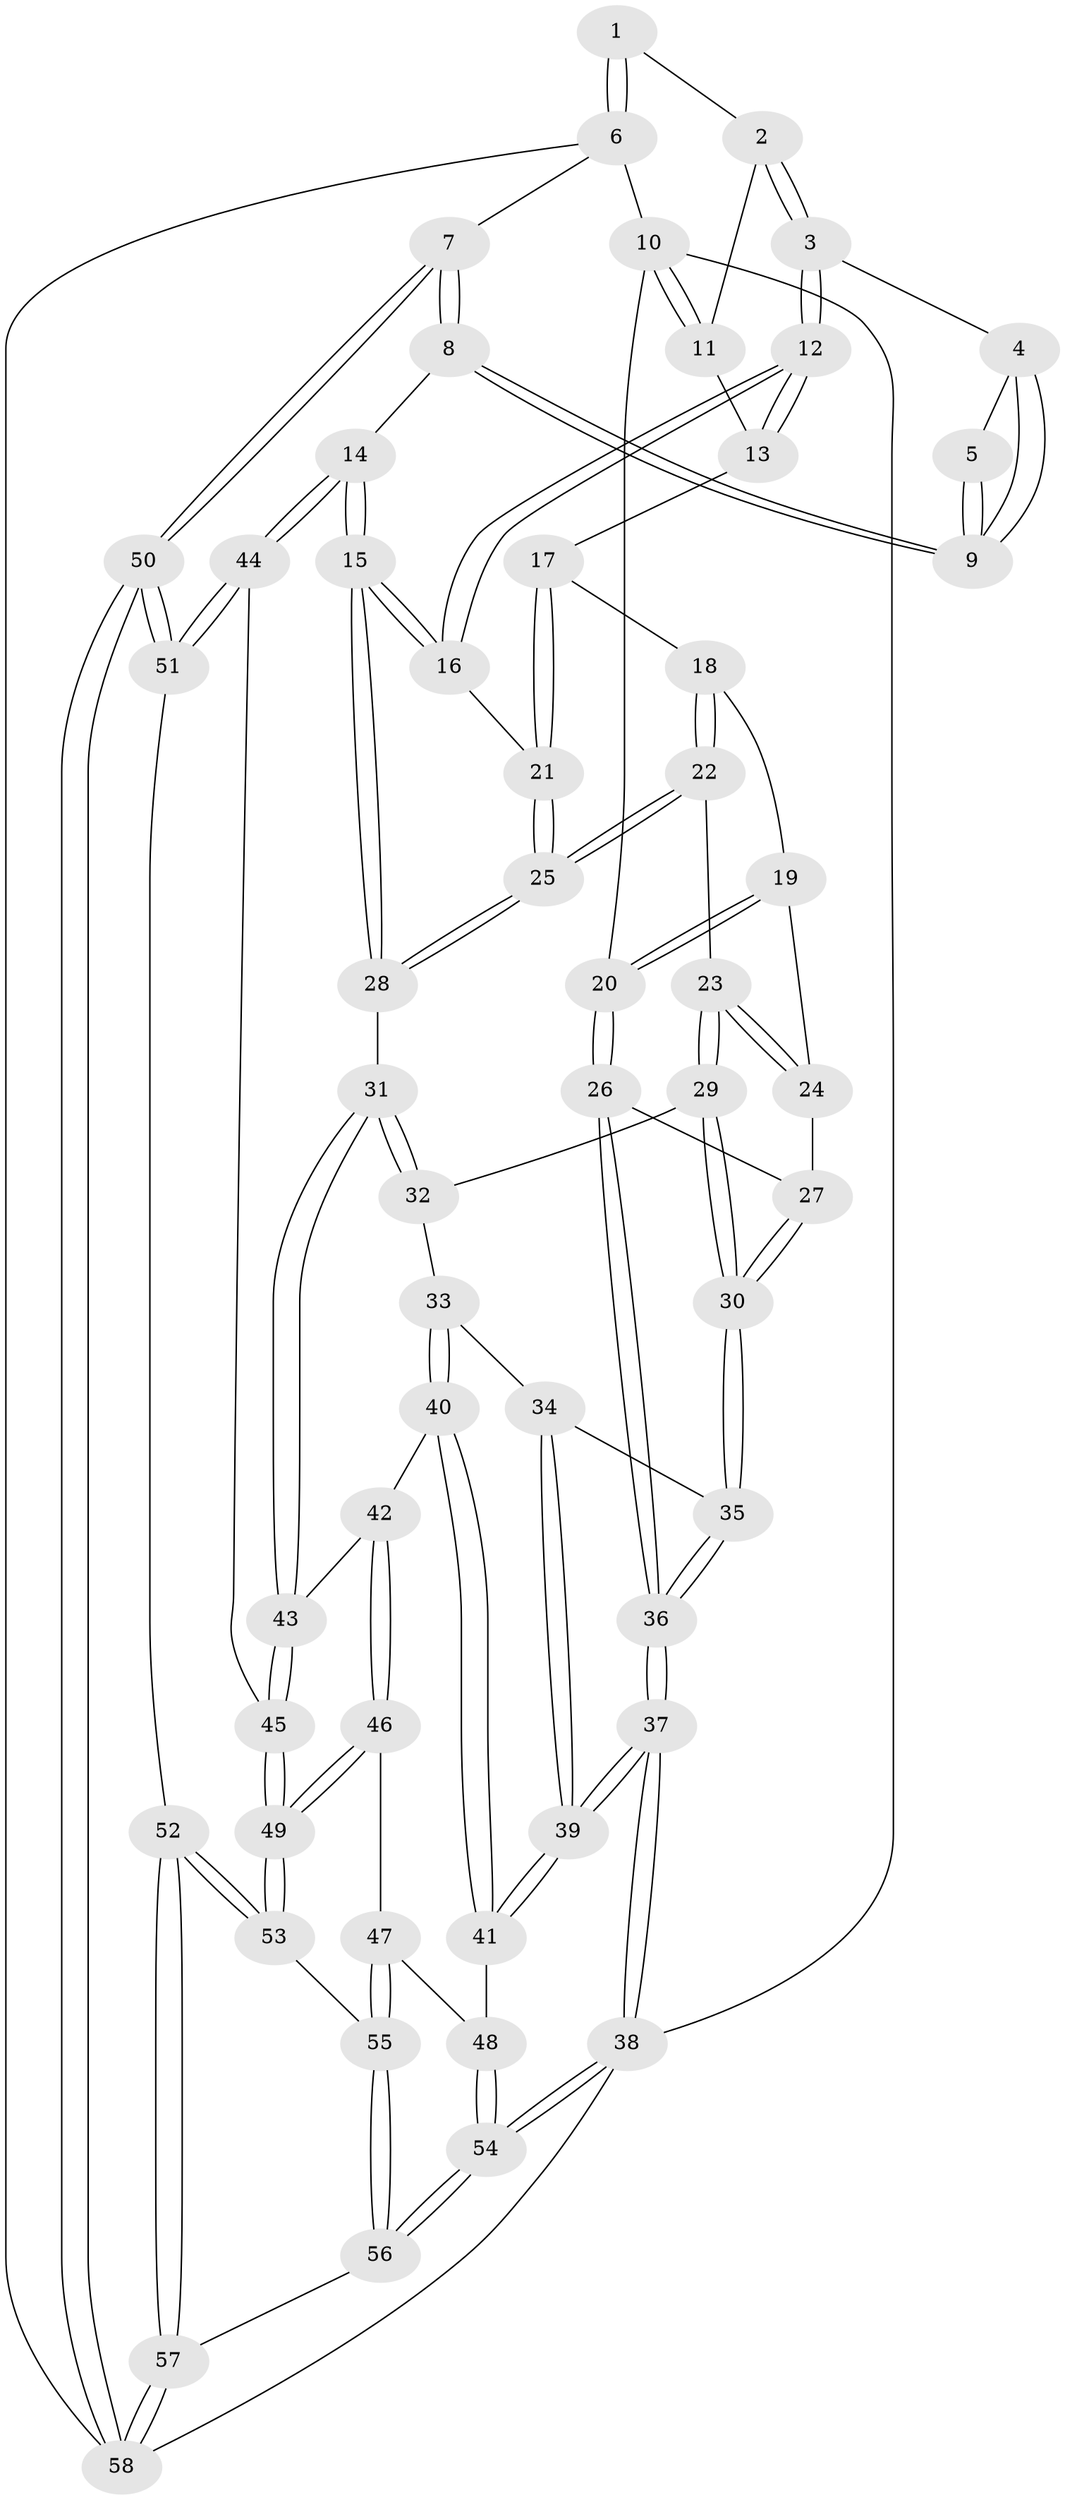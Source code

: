 // coarse degree distribution, {3: 0.47368421052631576, 4: 0.3157894736842105, 6: 0.10526315789473684, 5: 0.05263157894736842, 2: 0.05263157894736842}
// Generated by graph-tools (version 1.1) at 2025/38/03/04/25 23:38:32]
// undirected, 58 vertices, 142 edges
graph export_dot {
  node [color=gray90,style=filled];
  1 [pos="+1+0"];
  2 [pos="+0.5606673545883041+0"];
  3 [pos="+0.6489364102294095+0.13473955807001214"];
  4 [pos="+0.6681127647389883+0.1291400589751247"];
  5 [pos="+1+0"];
  6 [pos="+1+0"];
  7 [pos="+1+0.47526464860935524"];
  8 [pos="+0.9304058203528438+0.47875173322445663"];
  9 [pos="+0.8503700046606346+0.23170124298800088"];
  10 [pos="+0+0"];
  11 [pos="+0.25761315756167336+0"];
  12 [pos="+0.521324616807543+0.20773532447722534"];
  13 [pos="+0.36720746934425574+0.04862909771419498"];
  14 [pos="+0.9065522510148502+0.490065903466513"];
  15 [pos="+0.9017477643553153+0.48899300151489494"];
  16 [pos="+0.5222913439784437+0.21957390527049578"];
  17 [pos="+0.26956842114978874+0.26771341744492333"];
  18 [pos="+0.26839840857615255+0.2695887786106976"];
  19 [pos="+0.23209939242651662+0.2732284738353334"];
  20 [pos="+0+0"];
  21 [pos="+0.47977241664040926+0.31322964908122375"];
  22 [pos="+0.30490423152483304+0.37291503583075936"];
  23 [pos="+0.2321725154748302+0.42294773672197633"];
  24 [pos="+0.16376336128956706+0.3679781400822541"];
  25 [pos="+0.45536738093125817+0.37647818037822717"];
  26 [pos="+0+0.10680998651468716"];
  27 [pos="+0.028841084844618895+0.3265753627775204"];
  28 [pos="+0.4879471879879846+0.5282218357427267"];
  29 [pos="+0.23144706196787637+0.4349002912337975"];
  30 [pos="+0.10206922636113684+0.5148388988281408"];
  31 [pos="+0.47336042445342336+0.5531742456890023"];
  32 [pos="+0.23577328257589417+0.44569728985520685"];
  33 [pos="+0.24678316832757488+0.5765631546932988"];
  34 [pos="+0.18606220015605435+0.5898683550290835"];
  35 [pos="+0.09908780346048922+0.529769578111469"];
  36 [pos="+0+0.749640153776873"];
  37 [pos="+0+0.9657056341886312"];
  38 [pos="+0+1"];
  39 [pos="+0.0817858914698747+0.7871291440415795"];
  40 [pos="+0.32483767042056294+0.6236434930660929"];
  41 [pos="+0.26744669871692245+0.7534606757583359"];
  42 [pos="+0.43629463370825233+0.5886810726670394"];
  43 [pos="+0.47057897660858916+0.5601737574412922"];
  44 [pos="+0.8200542096933942+0.6805479307588027"];
  45 [pos="+0.6288584082667763+0.7762928689719035"];
  46 [pos="+0.43400356779275195+0.7663986921981034"];
  47 [pos="+0.3565329435803767+0.8382080305035766"];
  48 [pos="+0.35046137072335765+0.8363913560005276"];
  49 [pos="+0.6052325185792528+0.8228503288477959"];
  50 [pos="+1+1"];
  51 [pos="+0.8735318103834939+0.8716565128658706"];
  52 [pos="+0.6467110746730296+1"];
  53 [pos="+0.5959632345501819+0.9023653491932285"];
  54 [pos="+0+1"];
  55 [pos="+0.39942092167866666+0.8970812790467162"];
  56 [pos="+0.32249476168773994+1"];
  57 [pos="+0.6305706169532489+1"];
  58 [pos="+1+1"];
  1 -- 2;
  1 -- 6;
  1 -- 6;
  2 -- 3;
  2 -- 3;
  2 -- 11;
  3 -- 4;
  3 -- 12;
  3 -- 12;
  4 -- 5;
  4 -- 9;
  4 -- 9;
  5 -- 9;
  5 -- 9;
  6 -- 7;
  6 -- 10;
  6 -- 58;
  7 -- 8;
  7 -- 8;
  7 -- 50;
  7 -- 50;
  8 -- 9;
  8 -- 9;
  8 -- 14;
  10 -- 11;
  10 -- 11;
  10 -- 20;
  10 -- 38;
  11 -- 13;
  12 -- 13;
  12 -- 13;
  12 -- 16;
  12 -- 16;
  13 -- 17;
  14 -- 15;
  14 -- 15;
  14 -- 44;
  14 -- 44;
  15 -- 16;
  15 -- 16;
  15 -- 28;
  15 -- 28;
  16 -- 21;
  17 -- 18;
  17 -- 21;
  17 -- 21;
  18 -- 19;
  18 -- 22;
  18 -- 22;
  19 -- 20;
  19 -- 20;
  19 -- 24;
  20 -- 26;
  20 -- 26;
  21 -- 25;
  21 -- 25;
  22 -- 23;
  22 -- 25;
  22 -- 25;
  23 -- 24;
  23 -- 24;
  23 -- 29;
  23 -- 29;
  24 -- 27;
  25 -- 28;
  25 -- 28;
  26 -- 27;
  26 -- 36;
  26 -- 36;
  27 -- 30;
  27 -- 30;
  28 -- 31;
  29 -- 30;
  29 -- 30;
  29 -- 32;
  30 -- 35;
  30 -- 35;
  31 -- 32;
  31 -- 32;
  31 -- 43;
  31 -- 43;
  32 -- 33;
  33 -- 34;
  33 -- 40;
  33 -- 40;
  34 -- 35;
  34 -- 39;
  34 -- 39;
  35 -- 36;
  35 -- 36;
  36 -- 37;
  36 -- 37;
  37 -- 38;
  37 -- 38;
  37 -- 39;
  37 -- 39;
  38 -- 54;
  38 -- 54;
  38 -- 58;
  39 -- 41;
  39 -- 41;
  40 -- 41;
  40 -- 41;
  40 -- 42;
  41 -- 48;
  42 -- 43;
  42 -- 46;
  42 -- 46;
  43 -- 45;
  43 -- 45;
  44 -- 45;
  44 -- 51;
  44 -- 51;
  45 -- 49;
  45 -- 49;
  46 -- 47;
  46 -- 49;
  46 -- 49;
  47 -- 48;
  47 -- 55;
  47 -- 55;
  48 -- 54;
  48 -- 54;
  49 -- 53;
  49 -- 53;
  50 -- 51;
  50 -- 51;
  50 -- 58;
  50 -- 58;
  51 -- 52;
  52 -- 53;
  52 -- 53;
  52 -- 57;
  52 -- 57;
  53 -- 55;
  54 -- 56;
  54 -- 56;
  55 -- 56;
  55 -- 56;
  56 -- 57;
  57 -- 58;
  57 -- 58;
}
